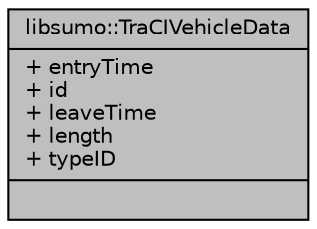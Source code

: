 digraph "libsumo::TraCIVehicleData"
{
  edge [fontname="Helvetica",fontsize="10",labelfontname="Helvetica",labelfontsize="10"];
  node [fontname="Helvetica",fontsize="10",shape=record];
  Node1 [label="{libsumo::TraCIVehicleData\n|+ entryTime\l+ id\l+ leaveTime\l+ length\l+ typeID\l|}",height=0.2,width=0.4,color="black", fillcolor="grey75", style="filled", fontcolor="black"];
}
